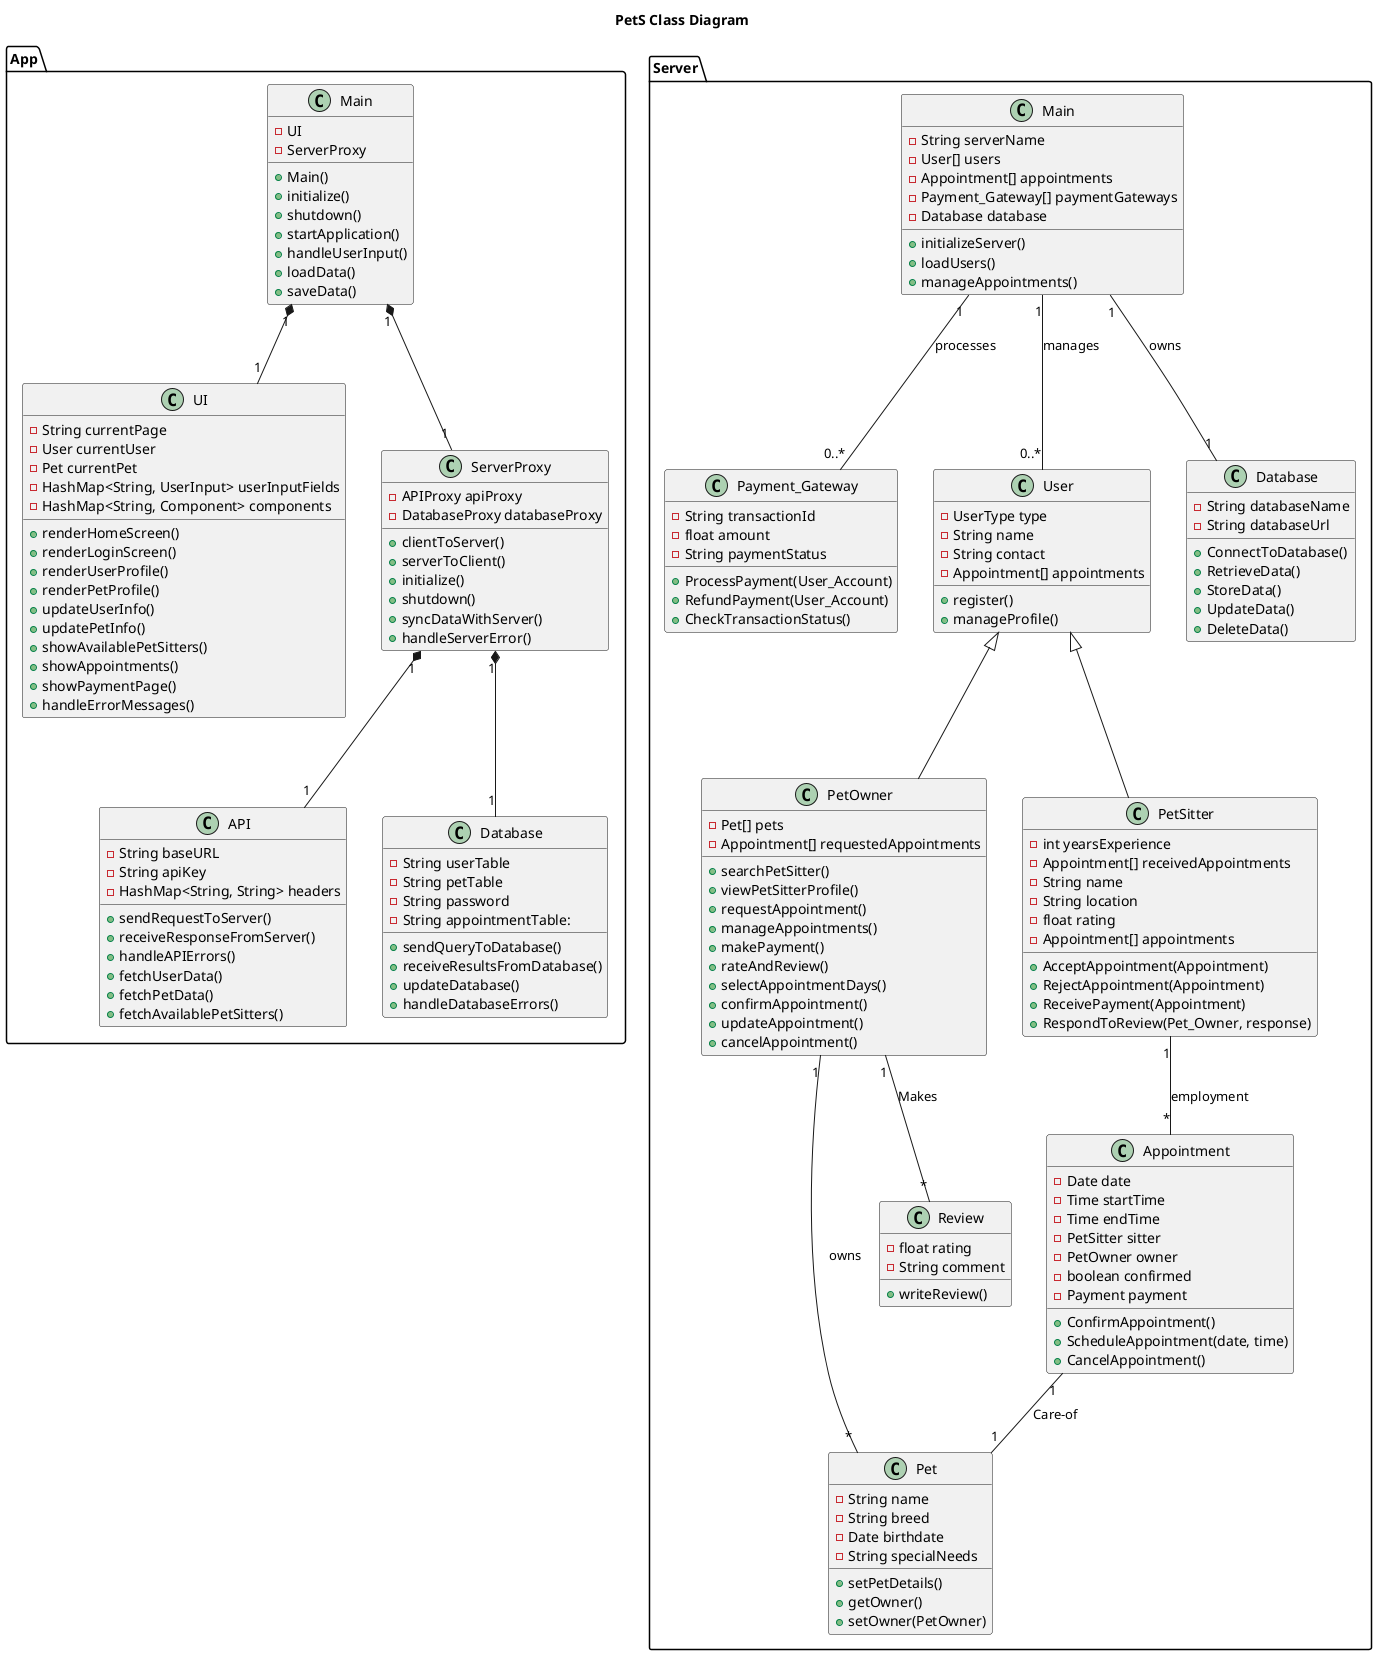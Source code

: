 @startuml
Title: PetS Class Diagram

package "App" {

  class Main {
      - UI
      - ServerProxy
      +Main()
      +initialize()
      +shutdown()
      +startApplication()
      +handleUserInput()
      +loadData()
      +saveData()
  }
    
  class UI {
      -String currentPage
      -User currentUser
      -Pet currentPet
      -HashMap<String, UserInput> userInputFields
      -HashMap<String, Component> components
      + renderHomeScreen()
      + renderLoginScreen()
      + renderUserProfile()
      + renderPetProfile()
      + updateUserInfo()
      + updatePetInfo()
      + showAvailablePetSitters()
      + showAppointments()
      + showPaymentPage()
      + handleErrorMessages()
  }
  
  class ServerProxy {
      - APIProxy apiProxy
      - DatabaseProxy databaseProxy
      + clientToServer()
      + serverToClient()
      +initialize()
      +shutdown()
      +syncDataWithServer()
      +handleServerError()
  }

  class API {
      -String baseURL
      -String apiKey
      -HashMap<String, String> headers
      +sendRequestToServer()
      +receiveResponseFromServer()
      +handleAPIErrors()
      +fetchUserData()
      +fetchPetData()
      +fetchAvailablePetSitters()
  }

  class Database {
      -String userTable
      -String petTable
      -String password
      -String appointmentTable:
      +sendQueryToDatabase()
      +receiveResultsFromDatabase()
      +updateDatabase()
      +handleDatabaseErrors()
  }
  
  Main "1" *-- "1" UI
  Main "1" *-- "1" ServerProxy
  ServerProxy "1" *-- "1" API
  ServerProxy "1" *-- "1" Database
}


package "Server" {

  class Main {
    -String serverName
    -User[] users
    -Appointment[] appointments
    -Payment_Gateway[] paymentGateways
    -Database database
    +initializeServer()
    +loadUsers()
    +manageAppointments()
  }

  class "Payment_Gateway" {
    -String transactionId
    -float amount
    -String paymentStatus
    +ProcessPayment(User_Account)
    +RefundPayment(User_Account)
    +CheckTransactionStatus()
  }

  class User {
    -UserType type
    -String name
    -String contact
    -Appointment[] appointments
    +register()
    +manageProfile()
  }

  class PetOwner {
    -Pet[] pets
    -Appointment[] requestedAppointments
    +searchPetSitter()
    +viewPetSitterProfile()
    +requestAppointment()
    +manageAppointments()
    +makePayment()
    +rateAndReview()
    +selectAppointmentDays()
    +confirmAppointment()
    +updateAppointment()
    +cancelAppointment()
  }

  class PetSitter {
    -int yearsExperience
    -Appointment[] receivedAppointments
    -String name
    -String location
    -float rating
    -Appointment[] appointments
    +AcceptAppointment(Appointment)
    +RejectAppointment(Appointment)
    +ReceivePayment(Appointment)
    +RespondToReview(Pet_Owner, response)
  }

  class Pet {
    -String name
    -String breed
    -Date birthdate
    -String specialNeeds
    +setPetDetails()
    +getOwner()
    +setOwner(PetOwner)
  }

  class Appointment {
    -Date date
    -Time startTime
    -Time endTime
    -PetSitter sitter
    -PetOwner owner
    -boolean confirmed
    -Payment payment
    +ConfirmAppointment()
    +ScheduleAppointment(date, time)
    +CancelAppointment()
  }

  class Review {
    -float rating
    -String comment
    +writeReview()
  }

  class "Database" {
    -String databaseName
    -String databaseUrl
    +ConnectToDatabase()
    +RetrieveData()
    +StoreData()
    +UpdateData()
    +DeleteData()
  }

  Main "1" -- "0..*" User : manages
  Main "1" -- "0..*" Payment_Gateway : processes
  Main "1" -- "1" Database : owns

  User <|-- PetOwner
  User <|-- PetSitter
  PetOwner "1" -- "*" Pet : owns
  Appointment "1" -- "1" Pet : Care-of
  PetSitter "1" -- "*" Appointment : employment
  PetOwner "1" -- "*" Review : Makes

}


@enduml

